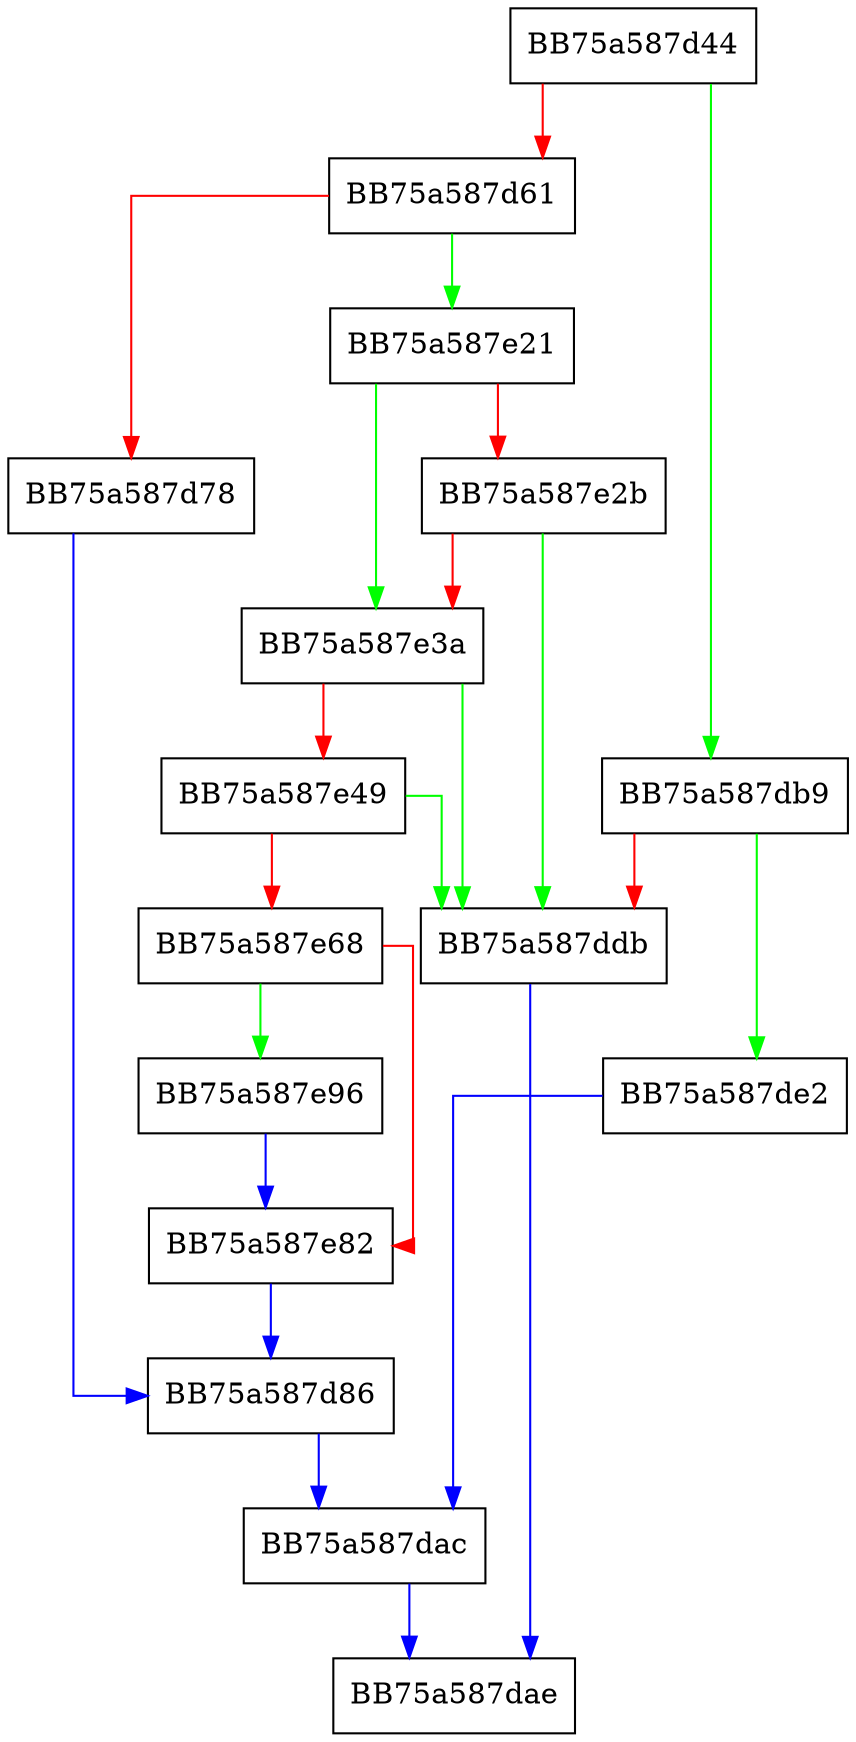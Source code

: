 digraph add_mini_threat {
  node [shape="box"];
  graph [splines=ortho];
  BB75a587d44 -> BB75a587db9 [color="green"];
  BB75a587d44 -> BB75a587d61 [color="red"];
  BB75a587d61 -> BB75a587e21 [color="green"];
  BB75a587d61 -> BB75a587d78 [color="red"];
  BB75a587d78 -> BB75a587d86 [color="blue"];
  BB75a587d86 -> BB75a587dac [color="blue"];
  BB75a587dac -> BB75a587dae [color="blue"];
  BB75a587db9 -> BB75a587de2 [color="green"];
  BB75a587db9 -> BB75a587ddb [color="red"];
  BB75a587ddb -> BB75a587dae [color="blue"];
  BB75a587de2 -> BB75a587dac [color="blue"];
  BB75a587e21 -> BB75a587e3a [color="green"];
  BB75a587e21 -> BB75a587e2b [color="red"];
  BB75a587e2b -> BB75a587ddb [color="green"];
  BB75a587e2b -> BB75a587e3a [color="red"];
  BB75a587e3a -> BB75a587ddb [color="green"];
  BB75a587e3a -> BB75a587e49 [color="red"];
  BB75a587e49 -> BB75a587ddb [color="green"];
  BB75a587e49 -> BB75a587e68 [color="red"];
  BB75a587e68 -> BB75a587e96 [color="green"];
  BB75a587e68 -> BB75a587e82 [color="red"];
  BB75a587e82 -> BB75a587d86 [color="blue"];
  BB75a587e96 -> BB75a587e82 [color="blue"];
}